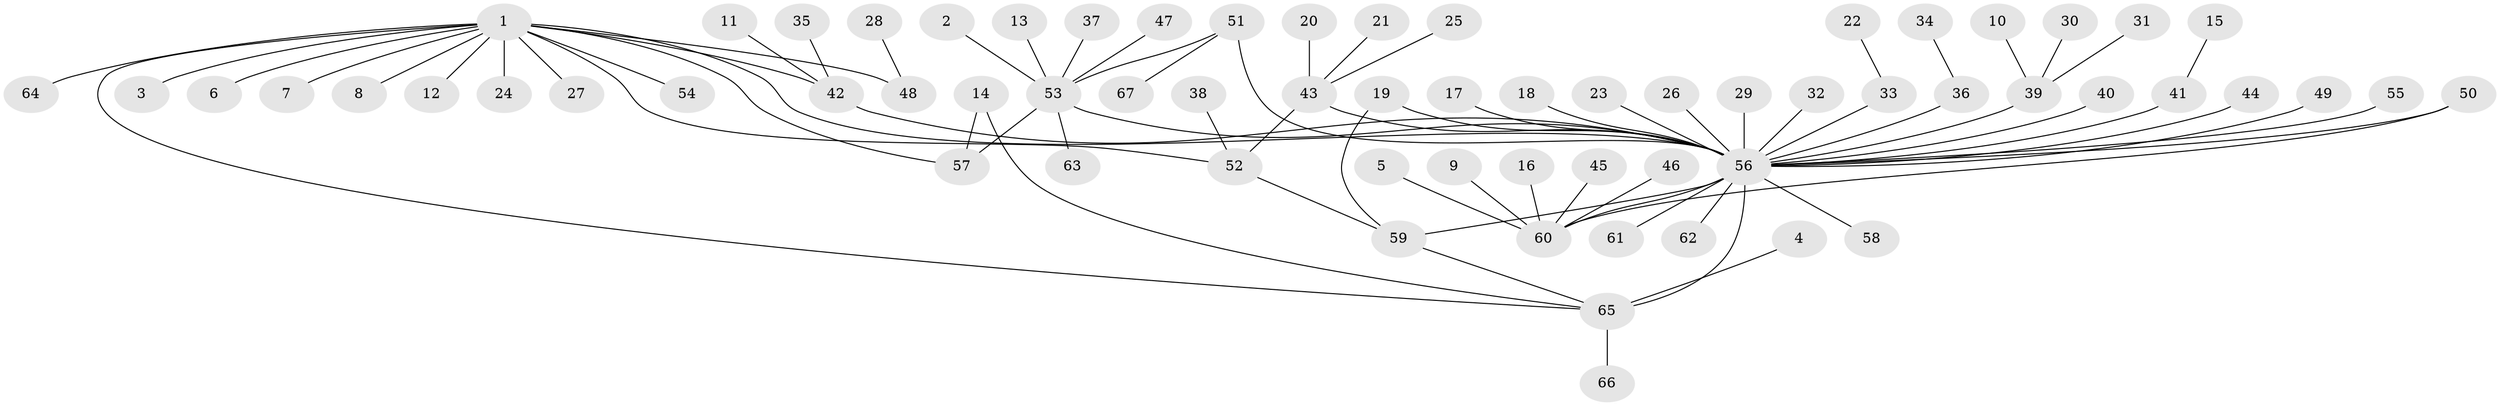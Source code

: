 // original degree distribution, {3: 0.07518796992481203, 16: 0.007518796992481203, 35: 0.007518796992481203, 8: 0.007518796992481203, 4: 0.06015037593984962, 7: 0.015037593984962405, 5: 0.022556390977443608, 9: 0.007518796992481203, 2: 0.18045112781954886, 1: 0.6090225563909775, 6: 0.007518796992481203}
// Generated by graph-tools (version 1.1) at 2025/26/03/09/25 03:26:03]
// undirected, 67 vertices, 76 edges
graph export_dot {
graph [start="1"]
  node [color=gray90,style=filled];
  1;
  2;
  3;
  4;
  5;
  6;
  7;
  8;
  9;
  10;
  11;
  12;
  13;
  14;
  15;
  16;
  17;
  18;
  19;
  20;
  21;
  22;
  23;
  24;
  25;
  26;
  27;
  28;
  29;
  30;
  31;
  32;
  33;
  34;
  35;
  36;
  37;
  38;
  39;
  40;
  41;
  42;
  43;
  44;
  45;
  46;
  47;
  48;
  49;
  50;
  51;
  52;
  53;
  54;
  55;
  56;
  57;
  58;
  59;
  60;
  61;
  62;
  63;
  64;
  65;
  66;
  67;
  1 -- 3 [weight=1.0];
  1 -- 6 [weight=1.0];
  1 -- 7 [weight=1.0];
  1 -- 8 [weight=1.0];
  1 -- 12 [weight=1.0];
  1 -- 24 [weight=1.0];
  1 -- 27 [weight=1.0];
  1 -- 42 [weight=1.0];
  1 -- 48 [weight=1.0];
  1 -- 52 [weight=1.0];
  1 -- 54 [weight=1.0];
  1 -- 56 [weight=1.0];
  1 -- 57 [weight=1.0];
  1 -- 64 [weight=1.0];
  1 -- 65 [weight=1.0];
  2 -- 53 [weight=1.0];
  4 -- 65 [weight=1.0];
  5 -- 60 [weight=1.0];
  9 -- 60 [weight=1.0];
  10 -- 39 [weight=1.0];
  11 -- 42 [weight=1.0];
  13 -- 53 [weight=1.0];
  14 -- 57 [weight=1.0];
  14 -- 65 [weight=1.0];
  15 -- 41 [weight=1.0];
  16 -- 60 [weight=1.0];
  17 -- 56 [weight=1.0];
  18 -- 56 [weight=1.0];
  19 -- 56 [weight=1.0];
  19 -- 59 [weight=1.0];
  20 -- 43 [weight=1.0];
  21 -- 43 [weight=1.0];
  22 -- 33 [weight=1.0];
  23 -- 56 [weight=1.0];
  25 -- 43 [weight=1.0];
  26 -- 56 [weight=1.0];
  28 -- 48 [weight=1.0];
  29 -- 56 [weight=1.0];
  30 -- 39 [weight=1.0];
  31 -- 39 [weight=1.0];
  32 -- 56 [weight=1.0];
  33 -- 56 [weight=1.0];
  34 -- 36 [weight=1.0];
  35 -- 42 [weight=1.0];
  36 -- 56 [weight=1.0];
  37 -- 53 [weight=1.0];
  38 -- 52 [weight=1.0];
  39 -- 56 [weight=1.0];
  40 -- 56 [weight=1.0];
  41 -- 56 [weight=1.0];
  42 -- 56 [weight=1.0];
  43 -- 52 [weight=1.0];
  43 -- 56 [weight=1.0];
  44 -- 56 [weight=1.0];
  45 -- 60 [weight=1.0];
  46 -- 60 [weight=1.0];
  47 -- 53 [weight=1.0];
  49 -- 56 [weight=2.0];
  50 -- 56 [weight=1.0];
  50 -- 60 [weight=1.0];
  51 -- 53 [weight=1.0];
  51 -- 56 [weight=1.0];
  51 -- 67 [weight=1.0];
  52 -- 59 [weight=1.0];
  53 -- 56 [weight=1.0];
  53 -- 57 [weight=1.0];
  53 -- 63 [weight=1.0];
  55 -- 56 [weight=1.0];
  56 -- 58 [weight=1.0];
  56 -- 59 [weight=1.0];
  56 -- 60 [weight=1.0];
  56 -- 61 [weight=1.0];
  56 -- 62 [weight=1.0];
  56 -- 65 [weight=2.0];
  59 -- 65 [weight=1.0];
  65 -- 66 [weight=1.0];
}

